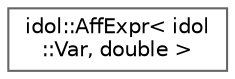 digraph "Graphical Class Hierarchy"
{
 // LATEX_PDF_SIZE
  bgcolor="transparent";
  edge [fontname=Helvetica,fontsize=10,labelfontname=Helvetica,labelfontsize=10];
  node [fontname=Helvetica,fontsize=10,shape=box,height=0.2,width=0.4];
  rankdir="LR";
  Node0 [id="Node000000",label="idol::AffExpr\< idol\l::Var, double \>",height=0.2,width=0.4,color="grey40", fillcolor="white", style="filled",URL="$classidol_1_1AffExpr.html",tooltip=" "];
}
